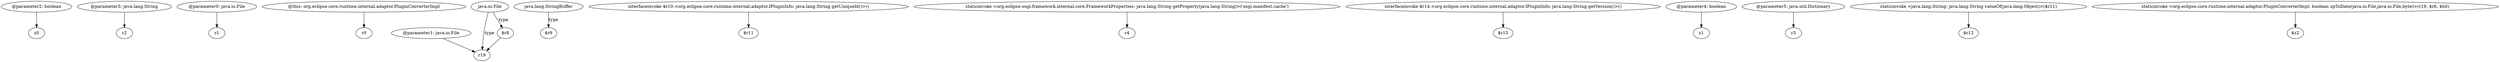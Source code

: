 digraph g {
0[label="@parameter2: boolean"]
1[label="z0"]
0->1[label=""]
2[label="@parameter3: java.lang.String"]
3[label="r2"]
2->3[label=""]
4[label="@parameter0: java.io.File"]
5[label="r1"]
4->5[label=""]
6[label="@this: org.eclipse.core.runtime.internal.adaptor.PluginConverterImpl"]
7[label="r0"]
6->7[label=""]
8[label="@parameter1: java.io.File"]
9[label="r19"]
8->9[label=""]
10[label="java.io.File"]
11[label="$r8"]
10->11[label="type"]
10->9[label="type"]
12[label="java.lang.StringBuffer"]
13[label="$r9"]
12->13[label="type"]
14[label="interfaceinvoke $r10.<org.eclipse.core.runtime.internal.adaptor.IPluginInfo: java.lang.String getUniqueId()>()"]
15[label="$r11"]
14->15[label=""]
16[label="staticinvoke <org.eclipse.osgi.framework.internal.core.FrameworkProperties: java.lang.String getProperty(java.lang.String)>('osgi.manifest.cache')"]
17[label="r4"]
16->17[label=""]
18[label="interfaceinvoke $r14.<org.eclipse.core.runtime.internal.adaptor.IPluginInfo: java.lang.String getVersion()>()"]
19[label="$r15"]
18->19[label=""]
20[label="@parameter4: boolean"]
21[label="z1"]
20->21[label=""]
22[label="@parameter5: java.util.Dictionary"]
23[label="r3"]
22->23[label=""]
24[label="staticinvoke <java.lang.String: java.lang.String valueOf(java.lang.Object)>($r11)"]
25[label="$r12"]
24->25[label=""]
26[label="staticinvoke <org.eclipse.core.runtime.internal.adaptor.PluginConverterImpl: boolean upToDate(java.io.File,java.io.File,byte)>(r19, $r6, $b0)"]
27[label="$z2"]
26->27[label=""]
11->9[label=""]
}